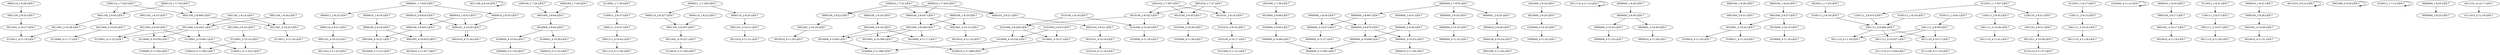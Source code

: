digraph G {
    "0011001_3-10:27-LEN:7" -> "0110011_4-11:19-LEN:7";
    "0001101_4-10:23-LEN:7" -> "0011010_5-11:23-LEN:7";
    "0011100_2-8:16-LEN:7" -> "0011100_2-8:16-LEN:7";
    "0000011_2-8:23-LEN:7" -> "0000110_3-9:21-LEN:7";
    "0001000_2-8:64-LEN:7" -> "0010000_3-9:64-LEN:7";
    "0001111_4-10:42-LEN:7" -> "0011110_5-11:40-LEN:7";
    "0000011_1-7:336-LEN:7" -> "0000110_2-8:327-LEN:7";
    "0000011_1-7:336-LEN:7" -> "0000110_2-9:20-LEN:7";
    "0010101_4-10:16-LEN:7" -> "0101010_5-11:18-LEN:7";
    "0000000_3-10:27-LEN:7" -> "0000000_4-11:27-LEN:7";
    "0010000_2-9:24-LEN:7" -> "0100000_3-10:25-LEN:7";
    "0010000_3-9:64-LEN:7" -> "0100000_4-10:34-LEN:7";
    "0010000_3-9:64-LEN:7" -> "0100001_4-10:29-LEN:7";
    "0001100_1-8:34-LEN:7" -> "0011000_3-9:1021-LEN:7";
    "0001100_1-8:34-LEN:7" -> "0011001_3-10:25-LEN:7";
    "0001000_4-10:21-LEN:7" -> "0010000_5-11:21-LEN:7";
    "0001100_2-8:995-LEN:7" -> "0011000_3-9:1021-LEN:7";
    "0001100_2-8:995-LEN:7" -> "0011001_3-10:25-LEN:7";
    "0000001_4-10:53-LEN:7" -> "0000010_5-11:56-LEN:7";
    "1001000_1-8:16-LEN:7" -> "0010000_2-9:24-LEN:7";
    "0011110_4-11:14-LEN:7" -> "0011110_4-11:14-LEN:7";
    "0000000_2-9:50-LEN:7" -> "0000000_3-10:22-LEN:7";
    "0000000_2-9:50-LEN:7" -> "0000001_3-10:30-LEN:7";
    "0011001_3-10:28-LEN:7" -> "0110011_4-11:19-LEN:7";
    "0001000_2-9:18-LEN:7" -> "0010000_4-11:17-LEN:7";
    "0001000_2-9:18-LEN:7" -> "0010000_4-10:60-LEN:7";
    "0001000_2-9:18-LEN:7" -> "0010001_4-10:394-LEN:7";
    "0000100_1-8:26-LEN:7" -> "0001000_2-9:31-LEN:7";
    "0010000_2-8:68-LEN:7" -> "0100000_3-9:65-LEN:7";
    "0100111_2-8:18-LEN:7" -> "1001111_3-9:494-LEN:7";
    "0001000_2-9:31-LEN:7" -> "0010001_3-10:24-LEN:7";
    "0100000_4-10:34-LEN:7" -> "1000000_5-11:35-LEN:7";
    "1000100_1-7:20-LEN:7" -> "0001000_2-8:64-LEN:7";
    "0101000_2-9:23-LEN:7" -> "1010001_4-10:27-LEN:7";
    "0101000_2-9:23-LEN:7" -> "1010000_4-10:526-LEN:7";
    "1100011_2-8:37-LEN:7" -> "1000111_3-9:37-LEN:7";
    "1001100_1-8:14-LEN:7" -> "0011000_3-9:1021-LEN:7";
    "1001100_1-8:14-LEN:7" -> "0011001_3-10:25-LEN:7";
    "0010100_2-8:522-LEN:7" -> "0101000_3-10:20-LEN:7";
    "0010100_2-8:522-LEN:7" -> "0101000_3-9:529-LEN:7";
    "1100111_2-9:35-LEN:7" -> "1001111_3-10:36-LEN:7";
    "0001100_1-8:15-LEN:7" -> "0011000_2-9:30-LEN:7";
    "0110011_1-8:17-LEN:7" -> "1100111_2-9:15-LEN:7";
    "1100111_2-9:15-LEN:7" -> "1001111_3-10:16-LEN:7";
    "0000000_2-9:30-LEN:7" -> "0000001_4-10:53-LEN:7";
    "0000000_2-9:30-LEN:7" -> "0000000_4-10:646-LEN:7";
    "0000010_3-9:26-LEN:7" -> "0000100_4-10:24-LEN:7";
    "0000000_3-10:22-LEN:7" -> "0000000_4-11:25-LEN:7";
    "0000100_2-9:18-LEN:7" -> "0001000_4-10:21-LEN:7";
    "0000100_2-9:18-LEN:7" -> "0001001_4-10:623-LEN:7";
    "1010000_4-11:14-LEN:7" -> "1010000_4-11:14-LEN:7";
    "0001100_2-9:45-LEN:7" -> "0011001_3-10:28-LEN:7";
    "0001100_2-9:45-LEN:7" -> "0011000_3-10:20-LEN:7";
    "1001111_3-9:494-LEN:7" -> "0011110_4-11:16-LEN:7";
    "1001111_3-9:494-LEN:7" -> "0011111_4-10:537-LEN:7";
    "1001111_3-9:494-LEN:7" -> "0011110_4-10:17-LEN:7";
    "0101000_3-10:20-LEN:7" -> "1010000_4-11:19-LEN:7";
    "0000101_3-10:35-LEN:7" -> "0001010_4-11:34-LEN:7";
    "0010100_2-9:35-LEN:7" -> "0101000_3-10:36-LEN:7";
    "1100111_2-8:474-LEN:7" -> "1001111_3-9:494-LEN:7";
    "0000100_2-9:17-LEN:7" -> "0001001_3-10:17-LEN:7";
    "0001000_3-9:446-LEN:7" -> "0010000_4-11:17-LEN:7";
    "0001000_3-9:446-LEN:7" -> "0010000_4-10:60-LEN:7";
    "0001000_3-9:446-LEN:7" -> "0010001_4-10:394-LEN:7";
    "1001010_1-7:397-LEN:7" -> "0010100_2-8:522-LEN:7";
    "1001010_1-7:397-LEN:7" -> "0010100_2-9:35-LEN:7";
    "1001010_1-7:397-LEN:7" -> "0010101_2-8:14-LEN:7";
    "0110000_4-10:334-LEN:7" -> "1100000_5-11:335-LEN:7";
    "0000000_3-9:675-LEN:7" -> "0000001_4-10:53-LEN:7";
    "0000000_3-9:675-LEN:7" -> "0000000_4-10:646-LEN:7";
    "0000100_1-7:39-LEN:7" -> "0001000_2-8:64-LEN:7";
    "0101000_3-9:529-LEN:7" -> "1010001_4-10:27-LEN:7";
    "0101000_3-9:529-LEN:7" -> "1010000_4-10:526-LEN:7";
    "0110011_1-8:31-LEN:7" -> "1100111_2-9:27-LEN:7";
    "0011000_2-9:30-LEN:7" -> "0110001_4-11:22-LEN:7";
    "0011000_2-9:30-LEN:7" -> "0110000_4-10:334-LEN:7";
    "0011000_2-9:30-LEN:7" -> "0110001_4-10:691-LEN:7";
    "0011011_4-10:38-LEN:7" -> "0110110_5-11:37-LEN:7";
    "0011000_3-9:1021-LEN:7" -> "0110001_4-11:22-LEN:7";
    "0011000_3-9:1021-LEN:7" -> "0110000_4-10:334-LEN:7";
    "0011000_3-9:1021-LEN:7" -> "0110001_4-10:691-LEN:7";
    "0000010_1-8:19-LEN:7" -> "0000100_2-9:18-LEN:7";
    "0100111_1-8:62-LEN:7" -> "1001111_2-9:59-LEN:7";
    "0011111_4-10:537-LEN:7" -> "0111110_5-11:534-LEN:7";
    "0110011_1-7:507-LEN:7" -> "1100111_2-9:35-LEN:7";
    "0110011_1-7:507-LEN:7" -> "1100111_2-8:474-LEN:7";
    "0110011_1-7:507-LEN:7" -> "1100110_2-8:31-LEN:7";
    "0001000_2-9:37-LEN:7" -> "0010000_3-10:15-LEN:7";
    "0001000_2-9:37-LEN:7" -> "0010001_3-10:24-LEN:7";
    "0000000_1-7:676-LEN:7" -> "0000000_2-8:667-LEN:7";
    "0000000_1-7:676-LEN:7" -> "0000000_2-9:33-LEN:7";
    "0000000_1-7:676-LEN:7" -> "0000001_2-8:25-LEN:7";
    "0001101_3-10:21-LEN:7" -> "0011010_4-11:21-LEN:7";
    "0000101_3-10:35-LEN:7" -> "0001010_4-11:34-LEN:7";
    "0000000_3-10:33-LEN:7" -> "0000000_4-11:32-LEN:7";
    "0000100_4-10:24-LEN:7" -> "0001000_5-11:26-LEN:7";
    "1001111_2-9:59-LEN:7" -> "0011110_4-11:16-LEN:7";
    "1001111_2-9:59-LEN:7" -> "0011111_4-10:537-LEN:7";
    "1001111_2-9:59-LEN:7" -> "0011110_4-10:17-LEN:7";
    "0000000_1-8:31-LEN:7" -> "0000000_2-9:30-LEN:7";
    "1000010_1-7:31-LEN:7" -> "0000100_2-8:447-LEN:7";
    "1000010_1-7:31-LEN:7" -> "0000100_2-9:22-LEN:7";
    "1000010_1-7:31-LEN:7" -> "0000101_2-8:21-LEN:7";
    "0011001_3-10:25-LEN:7" -> "0110011_4-11:16-LEN:7";
    "0000100_1-8:24-LEN:7" -> "0001000_2-9:37-LEN:7";
    "0000000_1-8:45-LEN:7" -> "0000000_2-9:50-LEN:7";
    "1000110_1-7:223-LEN:7" -> "0001100_2-8:995-LEN:7";
    "1000110_1-7:223-LEN:7" -> "0001100_2-9:45-LEN:7";
    "1010001_4-10:27-LEN:7" -> "0100010_5-11:408-LEN:7";
    "1100111_2-9:27-LEN:7" -> "1001111_3-10:27-LEN:7";
    "1010100_4-10:17-LEN:7" -> "0101000_5-11:21-LEN:7";
    "0100000_3-9:65-LEN:7" -> "1000000_4-10:68-LEN:7";
    "0010000_3-10:15-LEN:7" -> "0100000_4-11:16-LEN:7";
    "1010100_1-8:16-LEN:7" -> "0101000_3-10:20-LEN:7";
    "1010100_1-8:16-LEN:7" -> "0101000_3-9:529-LEN:7";
    "0010000_4-10:60-LEN:7" -> "0100000_5-11:580-LEN:7";
    "0001010_3-9:21-LEN:7" -> "0010101_4-10:16-LEN:7";
    "0001100_2-9:33-LEN:7" -> "0011001_3-10:27-LEN:7";
    "0000100_2-9:28-LEN:7" -> "0001001_3-10:30-LEN:7";
    "0001001_3-10:30-LEN:7" -> "0010010_4-11:31-LEN:7";
    "0000000_2-8:667-LEN:7" -> "0000000_3-10:27-LEN:7";
    "0000000_2-8:667-LEN:7" -> "0000000_3-9:675-LEN:7";
    "0000100_3-9:633-LEN:7" -> "0001000_4-10:21-LEN:7";
    "0000100_3-9:633-LEN:7" -> "0001001_4-10:623-LEN:7";
    "0100001_4-10:29-LEN:7" -> "1000010_5-11:23-LEN:7";
    "0000110_1-8:22-LEN:7" -> "0001100_3-9:337-LEN:7";
    "0101010_3-9:16-LEN:7" -> "1010100_4-10:17-LEN:7";
    "0000100_2-8:447-LEN:7" -> "0001000_3-9:446-LEN:7";
    "0000100_2-8:447-LEN:7" -> "0001001_3-10:15-LEN:7";
    "0000010_1-8:21-LEN:7" -> "0000100_2-9:28-LEN:7";
    "0110001_1-7:39-LEN:7" -> "1100011_2-8:37-LEN:7";
    "1001111_3-10:16-LEN:7" -> "0011110_4-11:26-LEN:7";
    "0000100_1-8:18-LEN:7" -> "0001000_2-9:18-LEN:7";
    "0000010_1-7:435-LEN:7" -> "0000100_2-8:447-LEN:7";
    "0000010_1-7:435-LEN:7" -> "0000100_2-9:22-LEN:7";
    "0000010_1-7:435-LEN:7" -> "0000101_2-8:21-LEN:7";
    "0000000_2-9:33-LEN:7" -> "0000000_3-10:33-LEN:7";
    "1001000_1-7:39-LEN:7" -> "0010000_2-8:68-LEN:7";
    "0000010_2-8:616-LEN:7" -> "0000101_3-10:35-LEN:7";
    "0000010_2-8:616-LEN:7" -> "0000100_3-9:633-LEN:7";
    "0000010_1-8:16-LEN:7" -> "0000100_2-9:17-LEN:7";
    "0000100_1-8:19-LEN:7" -> "0001000_3-9:446-LEN:7";
    "0000100_1-8:19-LEN:7" -> "0001001_3-10:15-LEN:7";
    "1001111_3-10:36-LEN:7" -> "0011110_4-11:41-LEN:7";
    "0000001_3-10:30-LEN:7" -> "0000010_4-11:28-LEN:7";
    "0000110_2-8:327-LEN:7" -> "0001100_3-9:337-LEN:7";
    "0000110_3-9:21-LEN:7" -> "0001101_4-10:23-LEN:7";
    "0000010_2-9:33-LEN:7" -> "0000101_3-10:35-LEN:7";
    "1100110_2-8:31-LEN:7" -> "1001101_3-9:31-LEN:7";
    "0011010_3-9:14-LEN:7" -> "0011010_3-9:14-LEN:7";
    "0001001_4-10:623-LEN:7" -> "0010010_5-11:617-LEN:7";
    "0000000_4-10:646-LEN:7" -> "0000000_5-11:691-LEN:7";
    "0101000_3-10:36-LEN:7" -> "1010000_4-11:36-LEN:7";
    "0011000_3-10:20-LEN:7" -> "0110000_4-11:17-LEN:7";
    "0001000_2-9:20-LEN:7" -> "0001000_2-9:20-LEN:7";
    "1000111_3-9:37-LEN:7" -> "0001111_4-10:42-LEN:7";
    "0011001_4-10:327-LEN:7" -> "0110010_5-11:330-LEN:7";
    "0010011_1-7:20-LEN:7" -> "0100111_2-8:18-LEN:7";
    "0010101_2-8:14-LEN:7" -> "0101010_3-9:16-LEN:7";
    "1000000_4-10:68-LEN:7" -> "0000000_5-11:691-LEN:7";
    "0001001_3-10:15-LEN:7" -> "0010010_4-11:14-LEN:7";
    "0100000_3-10:25-LEN:7" -> "1000000_4-11:25-LEN:7";
    "1001111_3-10:27-LEN:7" -> "0011110_4-11:28-LEN:7";
    "0100011_1-7:14-LEN:7" -> "0100011_1-7:14-LEN:7";
    "0000010_1-8:52-LEN:7" -> "0000101_3-10:35-LEN:7";
    "0000010_1-8:52-LEN:7" -> "0000100_3-9:633-LEN:7";
    "0110001_4-10:691-LEN:7" -> "1100011_5-11:412-LEN:7";
    "0110001_4-10:691-LEN:7" -> "1100010_5-11:282-LEN:7";
    "0010001_3-10:24-LEN:7" -> "0100010_4-11:16-LEN:7";
    "0000100_2-9:22-LEN:7" -> "0001001_3-10:19-LEN:7";
    "0010001_3-10:24-LEN:7" -> "0100011_4-11:18-LEN:7";
    "0001001_3-10:19-LEN:7" -> "0010010_4-11:20-LEN:7";
    "1010000_4-10:526-LEN:7" -> "0100000_5-11:580-LEN:7";
    "0100111_1-8:16-LEN:7" -> "1001111_3-9:494-LEN:7";
    "0001100_3-9:337-LEN:7" -> "0011001_4-10:327-LEN:7";
    "1001101_3-9:31-LEN:7" -> "0011011_4-10:38-LEN:7";
    "0010001_4-10:394-LEN:7" -> "0100010_5-11:408-LEN:7";
    "0011000_2-9:16-LEN:7" -> "0110001_3-10:14-LEN:7";
    "0011110_4-10:17-LEN:7" -> "0111100_5-11:16-LEN:7";
    "0000000_1-8:34-LEN:7" -> "0000000_3-10:27-LEN:7";
    "0000000_1-8:34-LEN:7" -> "0000000_3-9:675-LEN:7";
    "0000000_1-8:25-LEN:7" -> "0000000_2-9:23-LEN:7";
    "0011101_4-10:17-LEN:7" -> "0111010_5-11:19-LEN:7";
    "0001010_1-7:27-LEN:7" -> "0010100_2-8:522-LEN:7";
    "0001010_1-7:27-LEN:7" -> "0010100_2-9:35-LEN:7";
    "0001010_1-7:27-LEN:7" -> "0010101_2-8:14-LEN:7";
    "0110001_3-10:14-LEN:7" -> "1100011_5-11:412-LEN:7";
    "0110001_3-10:14-LEN:7" -> "1100010_5-11:282-LEN:7";
    "0000001_2-8:25-LEN:7" -> "0000010_3-9:26-LEN:7";
    "0000110_2-9:20-LEN:7" -> "0001101_3-10:21-LEN:7";
    "0000101_2-8:21-LEN:7" -> "0001010_3-9:21-LEN:7";
    "0000001_1-7:633-LEN:7" -> "0000011_2-8:23-LEN:7";
    "0000001_1-7:633-LEN:7" -> "0000010_2-8:616-LEN:7";
    "0000001_1-7:633-LEN:7" -> "0000010_2-9:33-LEN:7";
    "0000110_1-8:28-LEN:7" -> "0001100_2-9:33-LEN:7";
    "0001001_3-10:17-LEN:7" -> "0010010_4-11:18-LEN:7";
    "0000110_1-7:719-LEN:7" -> "0001100_2-8:995-LEN:7";
    "0000110_1-7:719-LEN:7" -> "0001100_2-9:45-LEN:7";
}
